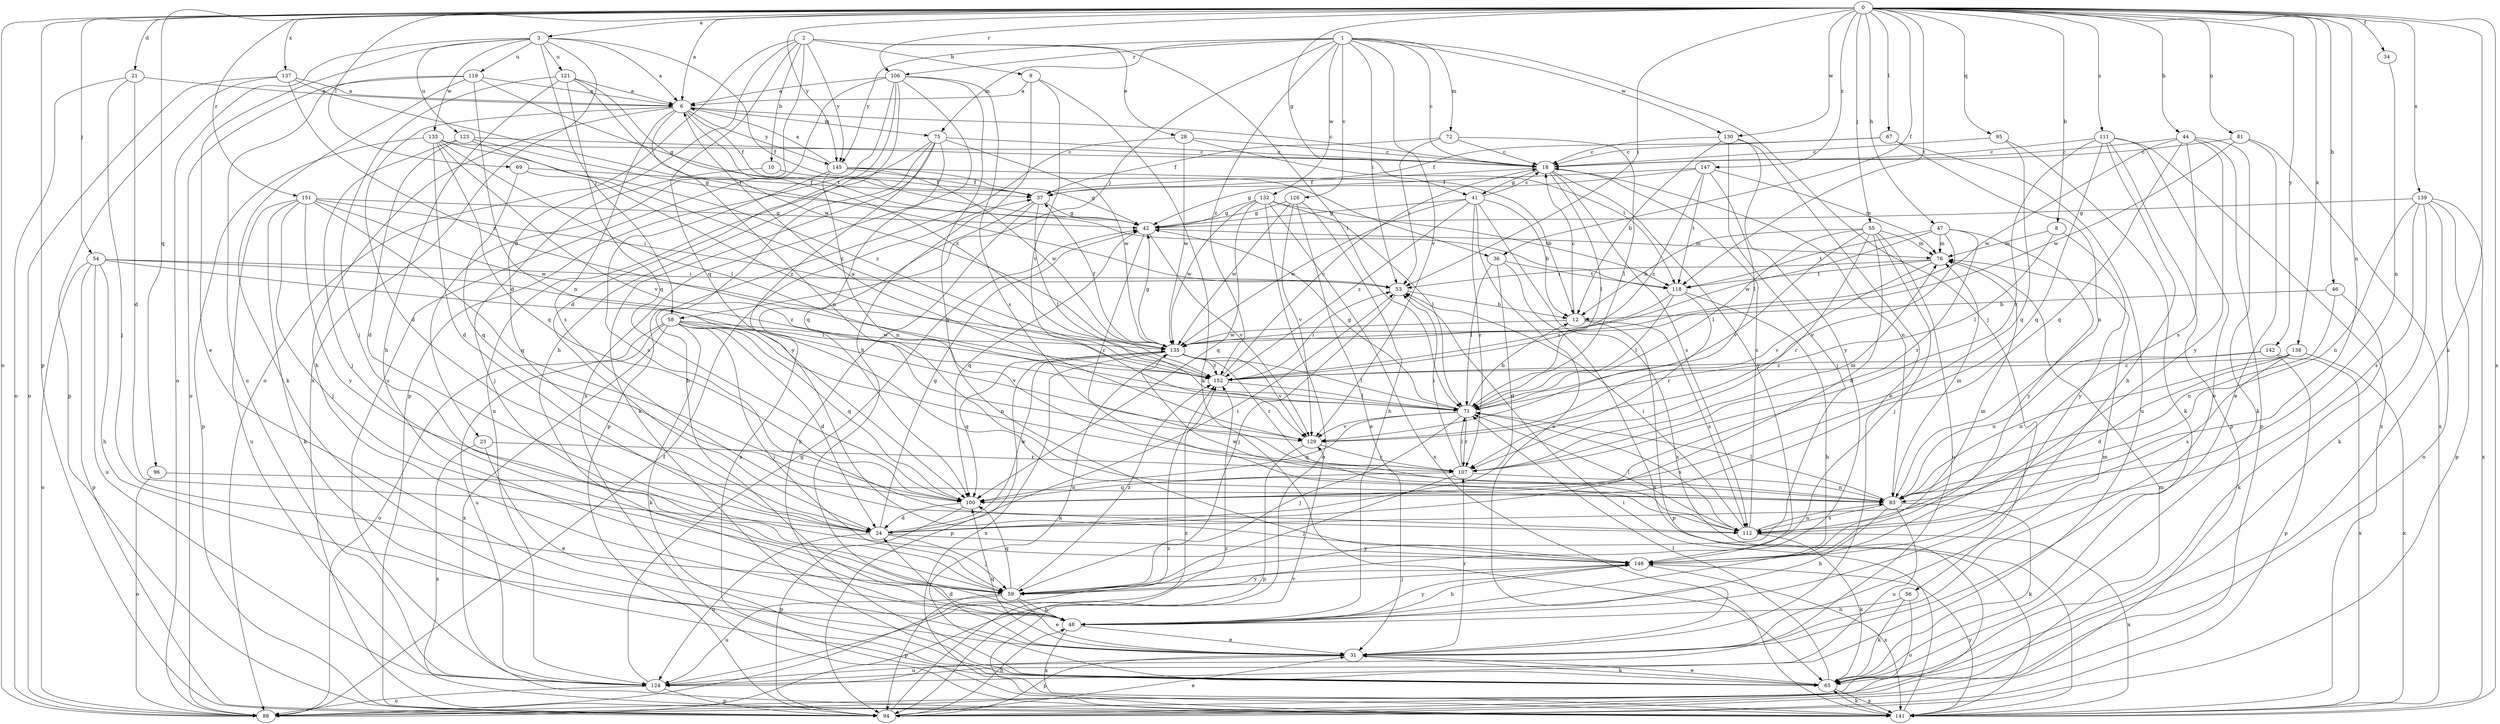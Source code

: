 strict digraph  {
0;
1;
2;
3;
6;
8;
9;
10;
12;
18;
21;
23;
24;
28;
31;
34;
36;
37;
41;
42;
44;
46;
47;
48;
53;
54;
55;
56;
58;
59;
65;
67;
69;
71;
72;
75;
76;
81;
83;
88;
94;
95;
96;
100;
106;
107;
111;
112;
118;
119;
121;
123;
124;
126;
129;
130;
132;
133;
135;
137;
138;
139;
141;
142;
145;
146;
147;
151;
152;
0 -> 3  [label=a];
0 -> 6  [label=a];
0 -> 8  [label=b];
0 -> 21  [label=d];
0 -> 34  [label=f];
0 -> 36  [label=f];
0 -> 41  [label=g];
0 -> 44  [label=h];
0 -> 46  [label=h];
0 -> 47  [label=h];
0 -> 53  [label=i];
0 -> 54  [label=j];
0 -> 55  [label=j];
0 -> 65  [label=k];
0 -> 67  [label=l];
0 -> 69  [label=l];
0 -> 81  [label=n];
0 -> 83  [label=n];
0 -> 88  [label=o];
0 -> 94  [label=p];
0 -> 95  [label=q];
0 -> 96  [label=q];
0 -> 106  [label=r];
0 -> 111  [label=s];
0 -> 118  [label=t];
0 -> 130  [label=w];
0 -> 137  [label=x];
0 -> 138  [label=x];
0 -> 139  [label=x];
0 -> 141  [label=x];
0 -> 142  [label=y];
0 -> 145  [label=y];
0 -> 147  [label=z];
0 -> 151  [label=z];
1 -> 18  [label=c];
1 -> 53  [label=i];
1 -> 56  [label=j];
1 -> 58  [label=j];
1 -> 72  [label=m];
1 -> 75  [label=m];
1 -> 106  [label=r];
1 -> 126  [label=v];
1 -> 129  [label=v];
1 -> 130  [label=w];
1 -> 132  [label=w];
1 -> 145  [label=y];
1 -> 152  [label=z];
2 -> 9  [label=b];
2 -> 10  [label=b];
2 -> 23  [label=d];
2 -> 24  [label=d];
2 -> 28  [label=e];
2 -> 71  [label=l];
2 -> 88  [label=o];
2 -> 100  [label=q];
2 -> 145  [label=y];
3 -> 6  [label=a];
3 -> 31  [label=e];
3 -> 36  [label=f];
3 -> 58  [label=j];
3 -> 88  [label=o];
3 -> 119  [label=u];
3 -> 121  [label=u];
3 -> 123  [label=u];
3 -> 133  [label=w];
3 -> 141  [label=x];
6 -> 18  [label=c];
6 -> 24  [label=d];
6 -> 37  [label=f];
6 -> 48  [label=h];
6 -> 75  [label=m];
6 -> 83  [label=n];
6 -> 112  [label=s];
6 -> 145  [label=y];
6 -> 152  [label=z];
8 -> 71  [label=l];
8 -> 76  [label=m];
8 -> 146  [label=y];
9 -> 6  [label=a];
9 -> 48  [label=h];
9 -> 65  [label=k];
9 -> 129  [label=v];
10 -> 37  [label=f];
10 -> 59  [label=j];
12 -> 18  [label=c];
12 -> 94  [label=p];
12 -> 112  [label=s];
12 -> 135  [label=w];
18 -> 37  [label=f];
18 -> 41  [label=g];
18 -> 71  [label=l];
18 -> 83  [label=n];
18 -> 112  [label=s];
18 -> 146  [label=y];
21 -> 6  [label=a];
21 -> 24  [label=d];
21 -> 59  [label=j];
21 -> 88  [label=o];
23 -> 31  [label=e];
23 -> 107  [label=r];
23 -> 141  [label=x];
24 -> 42  [label=g];
24 -> 53  [label=i];
24 -> 59  [label=j];
24 -> 124  [label=u];
24 -> 135  [label=w];
24 -> 146  [label=y];
28 -> 18  [label=c];
28 -> 94  [label=p];
28 -> 118  [label=t];
28 -> 135  [label=w];
31 -> 24  [label=d];
31 -> 65  [label=k];
31 -> 76  [label=m];
31 -> 94  [label=p];
31 -> 100  [label=q];
31 -> 107  [label=r];
31 -> 124  [label=u];
34 -> 83  [label=n];
36 -> 24  [label=d];
36 -> 71  [label=l];
36 -> 118  [label=t];
36 -> 141  [label=x];
37 -> 42  [label=g];
37 -> 65  [label=k];
37 -> 71  [label=l];
37 -> 141  [label=x];
41 -> 12  [label=b];
41 -> 18  [label=c];
41 -> 31  [label=e];
41 -> 42  [label=g];
41 -> 107  [label=r];
41 -> 135  [label=w];
41 -> 141  [label=x];
41 -> 152  [label=z];
42 -> 76  [label=m];
42 -> 100  [label=q];
42 -> 107  [label=r];
42 -> 129  [label=v];
44 -> 18  [label=c];
44 -> 65  [label=k];
44 -> 94  [label=p];
44 -> 100  [label=q];
44 -> 112  [label=s];
44 -> 135  [label=w];
44 -> 146  [label=y];
46 -> 12  [label=b];
46 -> 65  [label=k];
46 -> 83  [label=n];
47 -> 76  [label=m];
47 -> 107  [label=r];
47 -> 118  [label=t];
47 -> 129  [label=v];
47 -> 135  [label=w];
47 -> 146  [label=y];
48 -> 31  [label=e];
48 -> 141  [label=x];
48 -> 146  [label=y];
53 -> 12  [label=b];
53 -> 59  [label=j];
54 -> 48  [label=h];
54 -> 53  [label=i];
54 -> 71  [label=l];
54 -> 88  [label=o];
54 -> 94  [label=p];
54 -> 124  [label=u];
54 -> 152  [label=z];
55 -> 12  [label=b];
55 -> 24  [label=d];
55 -> 59  [label=j];
55 -> 71  [label=l];
55 -> 76  [label=m];
55 -> 107  [label=r];
55 -> 124  [label=u];
55 -> 129  [label=v];
56 -> 48  [label=h];
56 -> 65  [label=k];
56 -> 88  [label=o];
58 -> 24  [label=d];
58 -> 59  [label=j];
58 -> 65  [label=k];
58 -> 83  [label=n];
58 -> 88  [label=o];
58 -> 100  [label=q];
58 -> 124  [label=u];
58 -> 129  [label=v];
58 -> 135  [label=w];
58 -> 141  [label=x];
59 -> 31  [label=e];
59 -> 48  [label=h];
59 -> 94  [label=p];
59 -> 100  [label=q];
59 -> 124  [label=u];
59 -> 146  [label=y];
59 -> 152  [label=z];
65 -> 31  [label=e];
65 -> 71  [label=l];
65 -> 141  [label=x];
67 -> 18  [label=c];
67 -> 37  [label=f];
67 -> 83  [label=n];
67 -> 124  [label=u];
69 -> 37  [label=f];
69 -> 100  [label=q];
69 -> 152  [label=z];
71 -> 12  [label=b];
71 -> 42  [label=g];
71 -> 59  [label=j];
71 -> 100  [label=q];
71 -> 107  [label=r];
71 -> 112  [label=s];
71 -> 129  [label=v];
72 -> 18  [label=c];
72 -> 37  [label=f];
72 -> 53  [label=i];
72 -> 71  [label=l];
75 -> 18  [label=c];
75 -> 48  [label=h];
75 -> 65  [label=k];
75 -> 100  [label=q];
75 -> 124  [label=u];
75 -> 135  [label=w];
75 -> 146  [label=y];
76 -> 53  [label=i];
76 -> 118  [label=t];
76 -> 129  [label=v];
81 -> 18  [label=c];
81 -> 31  [label=e];
81 -> 135  [label=w];
81 -> 141  [label=x];
83 -> 48  [label=h];
83 -> 65  [label=k];
83 -> 71  [label=l];
83 -> 76  [label=m];
83 -> 112  [label=s];
83 -> 124  [label=u];
88 -> 37  [label=f];
88 -> 76  [label=m];
88 -> 152  [label=z];
94 -> 31  [label=e];
94 -> 48  [label=h];
94 -> 152  [label=z];
95 -> 18  [label=c];
95 -> 65  [label=k];
95 -> 100  [label=q];
96 -> 83  [label=n];
96 -> 88  [label=o];
100 -> 24  [label=d];
100 -> 94  [label=p];
106 -> 6  [label=a];
106 -> 24  [label=d];
106 -> 48  [label=h];
106 -> 94  [label=p];
106 -> 112  [label=s];
106 -> 124  [label=u];
106 -> 141  [label=x];
106 -> 146  [label=y];
107 -> 53  [label=i];
107 -> 59  [label=j];
107 -> 71  [label=l];
107 -> 76  [label=m];
107 -> 83  [label=n];
107 -> 100  [label=q];
111 -> 18  [label=c];
111 -> 31  [label=e];
111 -> 48  [label=h];
111 -> 94  [label=p];
111 -> 100  [label=q];
111 -> 107  [label=r];
111 -> 141  [label=x];
112 -> 18  [label=c];
112 -> 53  [label=i];
112 -> 65  [label=k];
112 -> 71  [label=l];
112 -> 83  [label=n];
112 -> 135  [label=w];
112 -> 141  [label=x];
118 -> 48  [label=h];
118 -> 71  [label=l];
118 -> 107  [label=r];
118 -> 152  [label=z];
119 -> 6  [label=a];
119 -> 42  [label=g];
119 -> 65  [label=k];
119 -> 83  [label=n];
119 -> 88  [label=o];
119 -> 124  [label=u];
121 -> 6  [label=a];
121 -> 48  [label=h];
121 -> 59  [label=j];
121 -> 100  [label=q];
121 -> 118  [label=t];
121 -> 135  [label=w];
123 -> 18  [label=c];
123 -> 24  [label=d];
123 -> 42  [label=g];
123 -> 59  [label=j];
123 -> 152  [label=z];
124 -> 42  [label=g];
124 -> 88  [label=o];
124 -> 94  [label=p];
124 -> 152  [label=z];
126 -> 31  [label=e];
126 -> 42  [label=g];
126 -> 48  [label=h];
126 -> 129  [label=v];
126 -> 135  [label=w];
129 -> 6  [label=a];
129 -> 94  [label=p];
129 -> 107  [label=r];
130 -> 12  [label=b];
130 -> 18  [label=c];
130 -> 31  [label=e];
130 -> 59  [label=j];
130 -> 146  [label=y];
132 -> 42  [label=g];
132 -> 71  [label=l];
132 -> 88  [label=o];
132 -> 100  [label=q];
132 -> 118  [label=t];
132 -> 135  [label=w];
132 -> 141  [label=x];
133 -> 18  [label=c];
133 -> 24  [label=d];
133 -> 71  [label=l];
133 -> 94  [label=p];
133 -> 100  [label=q];
133 -> 129  [label=v];
133 -> 152  [label=z];
135 -> 37  [label=f];
135 -> 42  [label=g];
135 -> 65  [label=k];
135 -> 71  [label=l];
135 -> 94  [label=p];
135 -> 100  [label=q];
135 -> 107  [label=r];
135 -> 129  [label=v];
135 -> 141  [label=x];
135 -> 152  [label=z];
137 -> 6  [label=a];
137 -> 53  [label=i];
137 -> 88  [label=o];
137 -> 94  [label=p];
137 -> 152  [label=z];
138 -> 24  [label=d];
138 -> 83  [label=n];
138 -> 112  [label=s];
138 -> 141  [label=x];
138 -> 152  [label=z];
139 -> 42  [label=g];
139 -> 65  [label=k];
139 -> 83  [label=n];
139 -> 88  [label=o];
139 -> 94  [label=p];
139 -> 112  [label=s];
139 -> 141  [label=x];
141 -> 53  [label=i];
141 -> 65  [label=k];
141 -> 129  [label=v];
141 -> 146  [label=y];
142 -> 83  [label=n];
142 -> 94  [label=p];
142 -> 141  [label=x];
142 -> 152  [label=z];
145 -> 6  [label=a];
145 -> 12  [label=b];
145 -> 37  [label=f];
145 -> 42  [label=g];
145 -> 83  [label=n];
145 -> 112  [label=s];
145 -> 135  [label=w];
146 -> 48  [label=h];
146 -> 59  [label=j];
146 -> 76  [label=m];
146 -> 141  [label=x];
147 -> 37  [label=f];
147 -> 42  [label=g];
147 -> 71  [label=l];
147 -> 76  [label=m];
147 -> 118  [label=t];
147 -> 152  [label=z];
151 -> 42  [label=g];
151 -> 53  [label=i];
151 -> 59  [label=j];
151 -> 65  [label=k];
151 -> 100  [label=q];
151 -> 124  [label=u];
151 -> 135  [label=w];
151 -> 146  [label=y];
152 -> 18  [label=c];
152 -> 53  [label=i];
152 -> 71  [label=l];
}
